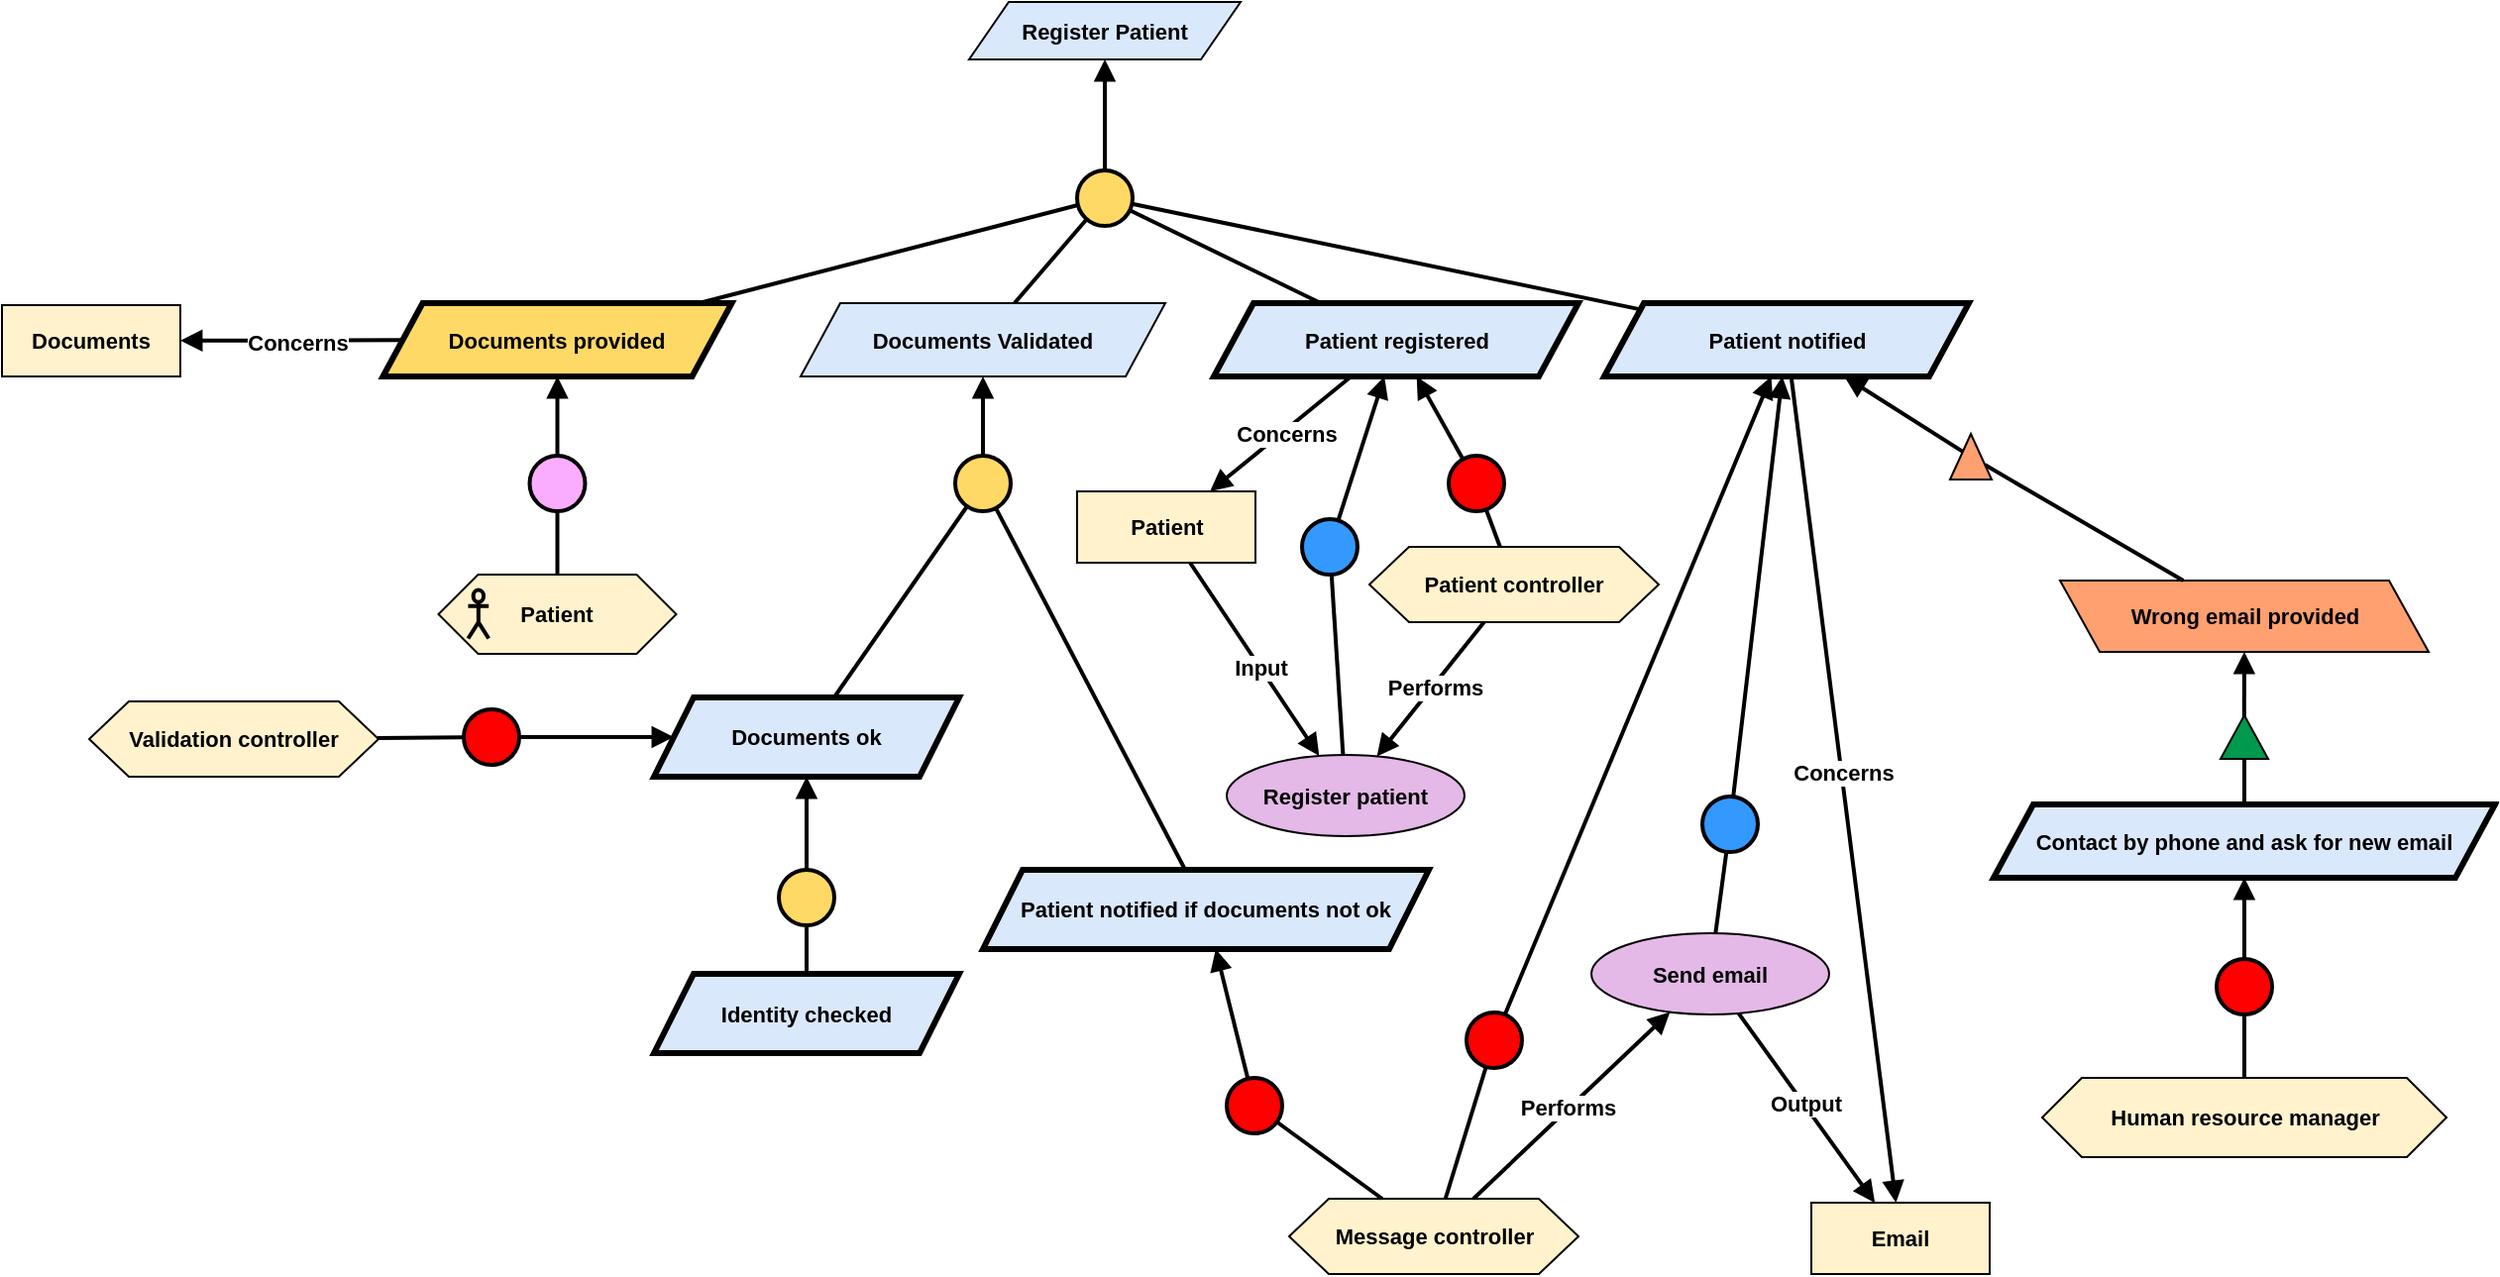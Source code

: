<mxfile version="24.4.6" type="github">
  <diagram name="Page-1" id="sjmpsNY5L6zh5_jfOdno">
    <mxGraphModel dx="7516" dy="-221" grid="0" gridSize="10" guides="1" tooltips="1" connect="1" arrows="1" fold="1" page="0" pageScale="1" pageWidth="827" pageHeight="1169" math="0" shadow="0">
      <root>
        <mxCell id="0" />
        <mxCell id="1" parent="0" />
        <mxCell id="cORzpHbghhknyhfRVdVj-2" value="&lt;b&gt;Register Patient&lt;/b&gt;" style="shape=parallelogram;perimeter=parallelogramPerimeter;whiteSpace=wrap;html=1;fixedSize=1;fillColor=#dae8fc;strokeColor=#000000;fontFamily=Helvetica;fontSize=11;fontColor=default;labelBackgroundColor=none;" parent="1" vertex="1">
          <mxGeometry x="-5650" y="1162" width="137" height="29" as="geometry" />
        </mxCell>
        <mxCell id="cORzpHbghhknyhfRVdVj-12" value="" style="ellipse;whiteSpace=wrap;html=1;aspect=fixed;fillColor=#FFD966;strokeWidth=2;" parent="1" vertex="1">
          <mxGeometry x="-5595.5" y="1247" width="28" height="28" as="geometry" />
        </mxCell>
        <mxCell id="cORzpHbghhknyhfRVdVj-13" value="" style="endArrow=block;html=1;rounded=0;endFill=1;strokeWidth=2;" parent="1" source="cORzpHbghhknyhfRVdVj-12" target="cORzpHbghhknyhfRVdVj-2" edge="1">
          <mxGeometry width="50" height="50" relative="1" as="geometry">
            <mxPoint x="-4705.505" y="1146.972" as="sourcePoint" />
            <mxPoint x="-4709.5" y="1102" as="targetPoint" />
          </mxGeometry>
        </mxCell>
        <mxCell id="cORzpHbghhknyhfRVdVj-14" value="" style="endArrow=none;html=1;rounded=0;strokeWidth=2;" parent="1" source="cORzpHbghhknyhfRVdVj-17" target="cORzpHbghhknyhfRVdVj-12" edge="1">
          <mxGeometry width="50" height="50" relative="1" as="geometry">
            <mxPoint x="-5272.871" y="1310" as="sourcePoint" />
            <mxPoint x="-4884" y="1219" as="targetPoint" />
          </mxGeometry>
        </mxCell>
        <mxCell id="cORzpHbghhknyhfRVdVj-15" value="&lt;b&gt;Documents Validated&lt;/b&gt;" style="shape=parallelogram;perimeter=parallelogramPerimeter;whiteSpace=wrap;html=1;fixedSize=1;fillColor=#dae8fc;strokeColor=#000000;strokeWidth=1;fontFamily=Helvetica;fontSize=11;fontColor=default;labelBackgroundColor=none;" parent="1" vertex="1">
          <mxGeometry x="-5735" y="1314" width="184" height="37" as="geometry" />
        </mxCell>
        <mxCell id="cORzpHbghhknyhfRVdVj-16" value="" style="endArrow=none;html=1;rounded=0;strokeWidth=2;" parent="1" source="cORzpHbghhknyhfRVdVj-15" target="cORzpHbghhknyhfRVdVj-12" edge="1">
          <mxGeometry width="50" height="50" relative="1" as="geometry">
            <mxPoint x="-5164" y="1333" as="sourcePoint" />
            <mxPoint x="-5106" y="1275" as="targetPoint" />
          </mxGeometry>
        </mxCell>
        <mxCell id="cORzpHbghhknyhfRVdVj-17" value="&lt;b&gt;Documents provided&lt;/b&gt;" style="shape=parallelogram;perimeter=parallelogramPerimeter;whiteSpace=wrap;html=1;fixedSize=1;fillColor=#FFD966;strokeColor=#000000;strokeWidth=3;fontFamily=Helvetica;fontSize=11;fontColor=default;labelBackgroundColor=none;" parent="1" vertex="1">
          <mxGeometry x="-5945.75" y="1314" width="176" height="37" as="geometry" />
        </mxCell>
        <mxCell id="cORzpHbghhknyhfRVdVj-18" value="" style="ellipse;whiteSpace=wrap;html=1;aspect=fixed;fillColor=#FAADFF;strokeWidth=2;fontFamily=Helvetica;fontSize=11;fontColor=default;labelBackgroundColor=default;" parent="1" vertex="1">
          <mxGeometry x="-5871.75" y="1391" width="28" height="28" as="geometry" />
        </mxCell>
        <mxCell id="cORzpHbghhknyhfRVdVj-19" value="" style="endArrow=block;html=1;rounded=0;endFill=1;strokeWidth=2;strokeColor=default;align=center;verticalAlign=middle;fontFamily=Helvetica;fontSize=11;fontColor=default;labelBackgroundColor=default;" parent="1" source="cORzpHbghhknyhfRVdVj-18" target="cORzpHbghhknyhfRVdVj-17" edge="1">
          <mxGeometry width="50" height="50" relative="1" as="geometry">
            <mxPoint x="-5947.005" y="1464.972" as="sourcePoint" />
            <mxPoint x="-5951" y="1420" as="targetPoint" />
          </mxGeometry>
        </mxCell>
        <mxCell id="cORzpHbghhknyhfRVdVj-20" value="" style="endArrow=none;html=1;rounded=0;strokeWidth=2;strokeColor=default;align=center;verticalAlign=middle;fontFamily=Helvetica;fontSize=11;fontColor=default;labelBackgroundColor=default;" parent="1" source="cORzpHbghhknyhfRVdVj-26" target="cORzpHbghhknyhfRVdVj-18" edge="1">
          <mxGeometry width="50" height="50" relative="1" as="geometry">
            <mxPoint x="-5808.356" y="1507.5" as="sourcePoint" />
            <mxPoint x="-5923" y="1463" as="targetPoint" />
            <Array as="points" />
          </mxGeometry>
        </mxCell>
        <mxCell id="cORzpHbghhknyhfRVdVj-25" value="" style="group" parent="1" vertex="1" connectable="0">
          <mxGeometry x="-5917.75" y="1451" width="120" height="40" as="geometry" />
        </mxCell>
        <mxCell id="cORzpHbghhknyhfRVdVj-26" value="&lt;div&gt;&lt;b&gt;Patient&lt;/b&gt;&lt;/div&gt;" style="shape=hexagon;perimeter=hexagonPerimeter2;whiteSpace=wrap;html=1;fixedSize=1;fillColor=#FFF2CC;fontFamily=Helvetica;fontSize=11;fontColor=default;labelBackgroundColor=none;" parent="cORzpHbghhknyhfRVdVj-25" vertex="1">
          <mxGeometry width="120" height="40" as="geometry" />
        </mxCell>
        <mxCell id="cORzpHbghhknyhfRVdVj-27" value="" style="shape=umlActor;verticalLabelPosition=bottom;verticalAlign=top;html=1;outlineConnect=0;fillColor=none;strokeWidth=2;fontFamily=Helvetica;fontSize=11;fontColor=default;labelBackgroundColor=default;" parent="cORzpHbghhknyhfRVdVj-25" vertex="1">
          <mxGeometry x="14.983" y="7.75" width="10.373" height="24.5" as="geometry" />
        </mxCell>
        <mxCell id="cORzpHbghhknyhfRVdVj-79" value="&lt;div&gt;&lt;b&gt;Validation controller&lt;/b&gt;&lt;/div&gt;" style="shape=hexagon;perimeter=hexagonPerimeter2;whiteSpace=wrap;html=1;fixedSize=1;fillColor=#FFF2CC;fontFamily=Helvetica;fontSize=11;fontColor=default;labelBackgroundColor=none;" parent="1" vertex="1">
          <mxGeometry x="-6094" y="1515" width="146" height="38" as="geometry" />
        </mxCell>
        <mxCell id="cORzpHbghhknyhfRVdVj-80" value="&lt;div&gt;&lt;b&gt;Message controller&lt;/b&gt;&lt;/div&gt;" style="shape=hexagon;perimeter=hexagonPerimeter2;whiteSpace=wrap;html=1;fixedSize=1;fillColor=#FFF2CC;fontFamily=Helvetica;fontSize=11;fontColor=default;labelBackgroundColor=none;" parent="1" vertex="1">
          <mxGeometry x="-5488.5" y="1766" width="146" height="38" as="geometry" />
        </mxCell>
        <mxCell id="cORzpHbghhknyhfRVdVj-84" value="" style="ellipse;whiteSpace=wrap;html=1;aspect=fixed;fillColor=#FF0000;strokeWidth=2;" parent="1" vertex="1">
          <mxGeometry x="-5520" y="1705" width="28" height="28" as="geometry" />
        </mxCell>
        <mxCell id="cORzpHbghhknyhfRVdVj-85" value="" style="endArrow=block;html=1;rounded=0;endFill=1;strokeWidth=2;" parent="1" source="cORzpHbghhknyhfRVdVj-84" target="cORzpHbghhknyhfRVdVj-89" edge="1">
          <mxGeometry width="50" height="50" relative="1" as="geometry">
            <mxPoint x="-5170" y="1589.5" as="sourcePoint" />
            <mxPoint x="-5280" y="1363" as="targetPoint" />
          </mxGeometry>
        </mxCell>
        <mxCell id="cORzpHbghhknyhfRVdVj-86" value="&lt;b&gt;Documents ok&lt;/b&gt;" style="shape=parallelogram;perimeter=parallelogramPerimeter;whiteSpace=wrap;html=1;fixedSize=1;fillColor=#dae8fc;strokeColor=#000000;fontFamily=Helvetica;fontSize=11;fontColor=default;labelBackgroundColor=none;strokeWidth=3;" parent="1" vertex="1">
          <mxGeometry x="-5809" y="1513" width="154" height="40" as="geometry" />
        </mxCell>
        <mxCell id="cORzpHbghhknyhfRVdVj-87" value="" style="ellipse;whiteSpace=wrap;html=1;aspect=fixed;fillColor=#FFD966;strokeWidth=2;" parent="1" vertex="1">
          <mxGeometry x="-5657" y="1391" width="28" height="28" as="geometry" />
        </mxCell>
        <mxCell id="cORzpHbghhknyhfRVdVj-88" value="" style="endArrow=none;html=1;rounded=0;strokeWidth=2;" parent="1" source="cORzpHbghhknyhfRVdVj-86" target="cORzpHbghhknyhfRVdVj-87" edge="1">
          <mxGeometry width="50" height="50" relative="1" as="geometry">
            <mxPoint x="-5774.847" y="1484.5" as="sourcePoint" />
            <mxPoint x="-5788" y="1417.5" as="targetPoint" />
          </mxGeometry>
        </mxCell>
        <mxCell id="cORzpHbghhknyhfRVdVj-89" value="&lt;b&gt;Patient notified if documents not ok&lt;/b&gt;" style="shape=parallelogram;perimeter=parallelogramPerimeter;whiteSpace=wrap;html=1;fixedSize=1;fillColor=#dae8fc;strokeColor=#000000;strokeWidth=3;fontFamily=Helvetica;fontSize=11;fontColor=default;labelBackgroundColor=none;" parent="1" vertex="1">
          <mxGeometry x="-5643" y="1600" width="225" height="40" as="geometry" />
        </mxCell>
        <mxCell id="cORzpHbghhknyhfRVdVj-90" value="" style="endArrow=none;html=1;rounded=0;strokeWidth=2;" parent="1" source="cORzpHbghhknyhfRVdVj-89" target="cORzpHbghhknyhfRVdVj-87" edge="1">
          <mxGeometry width="50" height="50" relative="1" as="geometry">
            <mxPoint x="-5489.942" y="1486" as="sourcePoint" />
            <mxPoint x="-5811" y="1449.5" as="targetPoint" />
          </mxGeometry>
        </mxCell>
        <mxCell id="cORzpHbghhknyhfRVdVj-91" value="" style="endArrow=none;html=1;rounded=0;strokeWidth=2;" parent="1" source="cORzpHbghhknyhfRVdVj-80" target="cORzpHbghhknyhfRVdVj-84" edge="1">
          <mxGeometry width="50" height="50" relative="1" as="geometry">
            <mxPoint x="-5264.5" y="1699" as="sourcePoint" />
            <mxPoint x="-5264.5" y="1667" as="targetPoint" />
          </mxGeometry>
        </mxCell>
        <mxCell id="cORzpHbghhknyhfRVdVj-102" value="" style="endArrow=block;html=1;rounded=0;endFill=1;strokeWidth=2;" parent="1" source="cORzpHbghhknyhfRVdVj-87" target="cORzpHbghhknyhfRVdVj-15" edge="1">
          <mxGeometry width="50" height="50" relative="1" as="geometry">
            <mxPoint x="-5642.75" y="1396.5" as="sourcePoint" />
            <mxPoint x="-5597" y="1331.5" as="targetPoint" />
          </mxGeometry>
        </mxCell>
        <mxCell id="cORzpHbghhknyhfRVdVj-106" value="&lt;b&gt;Identity checked&lt;/b&gt;" style="shape=parallelogram;perimeter=parallelogramPerimeter;whiteSpace=wrap;html=1;fixedSize=1;fillColor=#dae8fc;strokeColor=#000000;fontFamily=Helvetica;fontSize=11;fontColor=default;labelBackgroundColor=none;strokeWidth=3;" parent="1" vertex="1">
          <mxGeometry x="-5809" y="1652.5" width="154" height="40" as="geometry" />
        </mxCell>
        <mxCell id="cORzpHbghhknyhfRVdVj-108" value="" style="endArrow=none;html=1;rounded=0;strokeWidth=2;" parent="1" source="cORzpHbghhknyhfRVdVj-106" target="cORzpHbghhknyhfRVdVj-109" edge="1">
          <mxGeometry width="50" height="50" relative="1" as="geometry">
            <mxPoint x="-5847" y="1686" as="sourcePoint" />
            <mxPoint x="-5748.714" y="1621.667" as="targetPoint" />
          </mxGeometry>
        </mxCell>
        <mxCell id="cORzpHbghhknyhfRVdVj-109" value="" style="ellipse;whiteSpace=wrap;html=1;aspect=fixed;fillColor=#FFD966;strokeWidth=2;" parent="1" vertex="1">
          <mxGeometry x="-5746" y="1600" width="28" height="28" as="geometry" />
        </mxCell>
        <mxCell id="cORzpHbghhknyhfRVdVj-114" value="" style="endArrow=block;html=1;rounded=0;endFill=1;strokeWidth=2;" parent="1" source="cORzpHbghhknyhfRVdVj-109" target="cORzpHbghhknyhfRVdVj-86" edge="1">
          <mxGeometry width="50" height="50" relative="1" as="geometry">
            <mxPoint x="-5575.452" y="1571.12" as="sourcePoint" />
            <mxPoint x="-5564" y="1522" as="targetPoint" />
          </mxGeometry>
        </mxCell>
        <mxCell id="QZRgFoaPWHzqPFfr4_el-1" value="&lt;b&gt;Patient registered&lt;/b&gt;" style="shape=parallelogram;perimeter=parallelogramPerimeter;whiteSpace=wrap;html=1;fixedSize=1;fillColor=#dae8fc;strokeColor=#000000;strokeWidth=3;fontFamily=Helvetica;fontSize=11;fontColor=default;labelBackgroundColor=none;" parent="1" vertex="1">
          <mxGeometry x="-5526.5" y="1314" width="184" height="37" as="geometry" />
        </mxCell>
        <mxCell id="QZRgFoaPWHzqPFfr4_el-2" value="" style="endArrow=none;html=1;rounded=0;strokeWidth=2;" parent="1" source="QZRgFoaPWHzqPFfr4_el-1" target="cORzpHbghhknyhfRVdVj-12" edge="1">
          <mxGeometry width="50" height="50" relative="1" as="geometry">
            <mxPoint x="-5434" y="1320" as="sourcePoint" />
            <mxPoint x="-5558" y="1276" as="targetPoint" />
          </mxGeometry>
        </mxCell>
        <mxCell id="QZRgFoaPWHzqPFfr4_el-3" value="&lt;b&gt;Patient notified&lt;/b&gt;" style="shape=parallelogram;perimeter=parallelogramPerimeter;whiteSpace=wrap;html=1;fixedSize=1;fillColor=#dae8fc;strokeColor=#000000;strokeWidth=3;fontFamily=Helvetica;fontSize=11;fontColor=default;labelBackgroundColor=none;" parent="1" vertex="1">
          <mxGeometry x="-5329.5" y="1314" width="184" height="37" as="geometry" />
        </mxCell>
        <mxCell id="QZRgFoaPWHzqPFfr4_el-5" value="" style="endArrow=none;html=1;rounded=0;strokeWidth=2;" parent="1" source="QZRgFoaPWHzqPFfr4_el-3" target="cORzpHbghhknyhfRVdVj-12" edge="1">
          <mxGeometry width="50" height="50" relative="1" as="geometry">
            <mxPoint x="-5115" y="1269" as="sourcePoint" />
            <mxPoint x="-5523" y="1214" as="targetPoint" />
          </mxGeometry>
        </mxCell>
        <mxCell id="QZRgFoaPWHzqPFfr4_el-6" value="" style="ellipse;whiteSpace=wrap;html=1;aspect=fixed;fillColor=#FF0000;strokeWidth=2;" parent="1" vertex="1">
          <mxGeometry x="-5399" y="1672" width="28" height="28" as="geometry" />
        </mxCell>
        <mxCell id="QZRgFoaPWHzqPFfr4_el-7" value="" style="endArrow=block;html=1;rounded=0;endFill=1;strokeWidth=2;" parent="1" source="QZRgFoaPWHzqPFfr4_el-6" target="QZRgFoaPWHzqPFfr4_el-3" edge="1">
          <mxGeometry width="50" height="50" relative="1" as="geometry">
            <mxPoint x="-4998.005" y="1537.972" as="sourcePoint" />
            <mxPoint x="-5002" y="1493" as="targetPoint" />
          </mxGeometry>
        </mxCell>
        <mxCell id="QZRgFoaPWHzqPFfr4_el-8" value="" style="endArrow=none;html=1;rounded=0;strokeWidth=2;" parent="1" source="cORzpHbghhknyhfRVdVj-80" target="QZRgFoaPWHzqPFfr4_el-6" edge="1">
          <mxGeometry width="50" height="50" relative="1" as="geometry">
            <mxPoint x="-4999" y="1574" as="sourcePoint" />
            <mxPoint x="-4974" y="1510" as="targetPoint" />
          </mxGeometry>
        </mxCell>
        <mxCell id="QZRgFoaPWHzqPFfr4_el-9" value="&lt;div&gt;&lt;b&gt;Patient controller&lt;/b&gt;&lt;/div&gt;" style="shape=hexagon;perimeter=hexagonPerimeter2;whiteSpace=wrap;html=1;fixedSize=1;fillColor=#FFF2CC;fontFamily=Helvetica;fontSize=11;fontColor=default;labelBackgroundColor=none;" parent="1" vertex="1">
          <mxGeometry x="-5448" y="1437" width="146" height="38" as="geometry" />
        </mxCell>
        <mxCell id="QZRgFoaPWHzqPFfr4_el-10" value="" style="ellipse;whiteSpace=wrap;html=1;aspect=fixed;fillColor=#FF0000;strokeWidth=2;" parent="1" vertex="1">
          <mxGeometry x="-5408" y="1391" width="28" height="28" as="geometry" />
        </mxCell>
        <mxCell id="QZRgFoaPWHzqPFfr4_el-11" value="" style="endArrow=block;html=1;rounded=0;endFill=1;strokeWidth=2;" parent="1" source="QZRgFoaPWHzqPFfr4_el-10" target="QZRgFoaPWHzqPFfr4_el-1" edge="1">
          <mxGeometry width="50" height="50" relative="1" as="geometry">
            <mxPoint x="-5166.505" y="1421.972" as="sourcePoint" />
            <mxPoint x="-5170.5" y="1377" as="targetPoint" />
          </mxGeometry>
        </mxCell>
        <mxCell id="QZRgFoaPWHzqPFfr4_el-12" value="" style="endArrow=none;html=1;rounded=0;strokeWidth=2;" parent="1" source="QZRgFoaPWHzqPFfr4_el-9" target="QZRgFoaPWHzqPFfr4_el-10" edge="1">
          <mxGeometry width="50" height="50" relative="1" as="geometry">
            <mxPoint x="-5202.5" y="1485" as="sourcePoint" />
            <mxPoint x="-5177.5" y="1421" as="targetPoint" />
          </mxGeometry>
        </mxCell>
        <mxCell id="1ATSbSSbiKv9nc9IF53k-1" value="Wrong email provided" style="shape=parallelogram;perimeter=parallelogramPerimeter;whiteSpace=wrap;html=1;fixedSize=1;fillColor=#FFA070;fontStyle=1;fontFamily=Helvetica;fontSize=11;fontColor=default;labelBackgroundColor=none;flipH=1;flipV=0;" parent="1" vertex="1">
          <mxGeometry x="-5099.5" y="1454" width="186" height="36" as="geometry" />
        </mxCell>
        <mxCell id="1ATSbSSbiKv9nc9IF53k-6" value="" style="endArrow=block;html=1;rounded=0;endFill=1;strokeWidth=2;" parent="1" source="1ATSbSSbiKv9nc9IF53k-8" target="QZRgFoaPWHzqPFfr4_el-3" edge="1">
          <mxGeometry width="50" height="50" relative="1" as="geometry">
            <mxPoint x="-5033" y="1392" as="sourcePoint" />
            <mxPoint x="-5042" y="1360" as="targetPoint" />
          </mxGeometry>
        </mxCell>
        <mxCell id="1ATSbSSbiKv9nc9IF53k-7" value="" style="endArrow=none;html=1;rounded=0;strokeWidth=2;" parent="1" source="1ATSbSSbiKv9nc9IF53k-1" target="1ATSbSSbiKv9nc9IF53k-8" edge="1">
          <mxGeometry width="50" height="50" relative="1" as="geometry">
            <mxPoint x="-4857" y="1317" as="sourcePoint" />
            <mxPoint x="-4858.756" y="1277.998" as="targetPoint" />
          </mxGeometry>
        </mxCell>
        <mxCell id="1ATSbSSbiKv9nc9IF53k-8" value="" style="triangle;whiteSpace=wrap;html=1;rotation=-90;fillColor=#FFA070;strokeColor=default;" parent="1" vertex="1">
          <mxGeometry x="-5156" y="1381" width="23" height="21" as="geometry" />
        </mxCell>
        <mxCell id="1ATSbSSbiKv9nc9IF53k-12" value="&lt;b&gt;Contact by phone and ask for new email&lt;/b&gt;" style="shape=parallelogram;perimeter=parallelogramPerimeter;whiteSpace=wrap;html=1;fixedSize=1;fillColor=#dae8fc;strokeColor=#000000;strokeWidth=3;fontFamily=Helvetica;fontSize=11;fontColor=default;labelBackgroundColor=none;" parent="1" vertex="1">
          <mxGeometry x="-5133" y="1567" width="253" height="37" as="geometry" />
        </mxCell>
        <mxCell id="1ATSbSSbiKv9nc9IF53k-13" value="" style="endArrow=block;html=1;rounded=0;endFill=1;strokeWidth=2;exitX=0.946;exitY=0.496;exitDx=0;exitDy=0;exitPerimeter=0;" parent="1" source="1ATSbSSbiKv9nc9IF53k-15" target="1ATSbSSbiKv9nc9IF53k-1" edge="1">
          <mxGeometry width="50" height="50" relative="1" as="geometry">
            <mxPoint x="-4927.5" y="1503" as="sourcePoint" />
            <mxPoint x="-4936.5" y="1471" as="targetPoint" />
          </mxGeometry>
        </mxCell>
        <mxCell id="1ATSbSSbiKv9nc9IF53k-14" value="" style="endArrow=none;html=1;rounded=0;strokeWidth=2;" parent="1" source="1ATSbSSbiKv9nc9IF53k-12" target="1ATSbSSbiKv9nc9IF53k-15" edge="1">
          <mxGeometry width="50" height="50" relative="1" as="geometry">
            <mxPoint x="-4935.5" y="1577" as="sourcePoint" />
            <mxPoint x="-4937.256" y="1537.998" as="targetPoint" />
          </mxGeometry>
        </mxCell>
        <mxCell id="1ATSbSSbiKv9nc9IF53k-15" value="" style="triangle;whiteSpace=wrap;html=1;rotation=-90;fillColor=#00994D;" parent="1" vertex="1">
          <mxGeometry x="-5017.5" y="1521" width="22" height="24" as="geometry" />
        </mxCell>
        <mxCell id="1ATSbSSbiKv9nc9IF53k-17" value="" style="ellipse;whiteSpace=wrap;html=1;aspect=fixed;fillColor=#FF0000;strokeWidth=2;" parent="1" vertex="1">
          <mxGeometry x="-5020.5" y="1645" width="28" height="28" as="geometry" />
        </mxCell>
        <mxCell id="1ATSbSSbiKv9nc9IF53k-18" value="" style="endArrow=block;html=1;rounded=0;endFill=1;strokeWidth=2;" parent="1" source="1ATSbSSbiKv9nc9IF53k-17" target="1ATSbSSbiKv9nc9IF53k-12" edge="1">
          <mxGeometry width="50" height="50" relative="1" as="geometry">
            <mxPoint x="-4992.505" y="1692.972" as="sourcePoint" />
            <mxPoint x="-4996.5" y="1648" as="targetPoint" />
          </mxGeometry>
        </mxCell>
        <mxCell id="1ATSbSSbiKv9nc9IF53k-19" value="" style="endArrow=none;html=1;rounded=0;strokeWidth=2;" parent="1" source="1ATSbSSbiKv9nc9IF53k-45" target="1ATSbSSbiKv9nc9IF53k-17" edge="1">
          <mxGeometry width="50" height="50" relative="1" as="geometry">
            <mxPoint x="-5006.5" y="1760" as="sourcePoint" />
            <mxPoint x="-4980.5" y="1691" as="targetPoint" />
          </mxGeometry>
        </mxCell>
        <mxCell id="1ATSbSSbiKv9nc9IF53k-25" value="&lt;b&gt;Register patient&lt;/b&gt;" style="ellipse;whiteSpace=wrap;html=1;fillColor=#E4B9E7;strokeColor=#000000;fontFamily=Helvetica;fontSize=11;fontColor=default;labelBackgroundColor=none;" parent="1" vertex="1">
          <mxGeometry x="-5520" y="1542" width="120" height="41" as="geometry" />
        </mxCell>
        <mxCell id="1ATSbSSbiKv9nc9IF53k-26" value="" style="ellipse;whiteSpace=wrap;html=1;aspect=fixed;fillColor=#3399FF;strokeWidth=2;" parent="1" vertex="1">
          <mxGeometry x="-5482" y="1423" width="28" height="28" as="geometry" />
        </mxCell>
        <mxCell id="1ATSbSSbiKv9nc9IF53k-27" value="" style="endArrow=block;html=1;rounded=0;endFill=1;strokeWidth=2;" parent="1" source="1ATSbSSbiKv9nc9IF53k-26" target="QZRgFoaPWHzqPFfr4_el-1" edge="1">
          <mxGeometry width="50" height="50" relative="1" as="geometry">
            <mxPoint x="-5890.005" y="1529.472" as="sourcePoint" />
            <mxPoint x="-5894" y="1484.5" as="targetPoint" />
          </mxGeometry>
        </mxCell>
        <mxCell id="1ATSbSSbiKv9nc9IF53k-28" value="" style="endArrow=none;html=1;rounded=0;strokeWidth=2;" parent="1" source="1ATSbSSbiKv9nc9IF53k-25" target="1ATSbSSbiKv9nc9IF53k-26" edge="1">
          <mxGeometry width="50" height="50" relative="1" as="geometry">
            <mxPoint x="-5891" y="1591.5" as="sourcePoint" />
            <mxPoint x="-5866" y="1527.5" as="targetPoint" />
          </mxGeometry>
        </mxCell>
        <mxCell id="1ATSbSSbiKv9nc9IF53k-31" value="&lt;b&gt;Patient&lt;/b&gt;" style="rounded=0;whiteSpace=wrap;html=1;fillColor=#FFF2CC;fontFamily=Helvetica;fontSize=11;fontColor=default;labelBackgroundColor=none;" parent="1" vertex="1">
          <mxGeometry x="-5595.5" y="1409" width="90" height="36" as="geometry" />
        </mxCell>
        <mxCell id="1ATSbSSbiKv9nc9IF53k-32" value="" style="endArrow=block;html=1;rounded=0;endFill=1;strokeWidth=2;" parent="1" source="1ATSbSSbiKv9nc9IF53k-31" target="1ATSbSSbiKv9nc9IF53k-25" edge="1">
          <mxGeometry width="50" height="50" relative="1" as="geometry">
            <mxPoint x="-6132" y="1793.5" as="sourcePoint" />
            <mxPoint x="-6322" y="1794.5" as="targetPoint" />
          </mxGeometry>
        </mxCell>
        <mxCell id="1ATSbSSbiKv9nc9IF53k-33" value="&lt;b&gt;Input&lt;/b&gt;" style="edgeLabel;html=1;align=center;verticalAlign=middle;resizable=0;points=[];" parent="1ATSbSSbiKv9nc9IF53k-32" vertex="1" connectable="0">
          <mxGeometry x="0.072" relative="1" as="geometry">
            <mxPoint as="offset" />
          </mxGeometry>
        </mxCell>
        <mxCell id="1ATSbSSbiKv9nc9IF53k-34" value="&lt;b&gt;Email&lt;/b&gt;" style="rounded=0;whiteSpace=wrap;html=1;fillColor=#FFF2CC;fontFamily=Helvetica;fontSize=11;fontColor=default;labelBackgroundColor=none;" parent="1" vertex="1">
          <mxGeometry x="-5225" y="1768" width="90" height="36" as="geometry" />
        </mxCell>
        <mxCell id="1ATSbSSbiKv9nc9IF53k-35" value="" style="endArrow=block;html=1;rounded=0;endFill=1;strokeWidth=2;" parent="1" source="QZRgFoaPWHzqPFfr4_el-3" target="1ATSbSSbiKv9nc9IF53k-34" edge="1">
          <mxGeometry width="50" height="50" relative="1" as="geometry">
            <mxPoint x="-5105.5" y="1423" as="sourcePoint" />
            <mxPoint x="-5199.5" y="1361" as="targetPoint" />
          </mxGeometry>
        </mxCell>
        <mxCell id="1ATSbSSbiKv9nc9IF53k-36" value="&lt;b&gt;Concerns&lt;/b&gt;" style="edgeLabel;html=1;align=center;verticalAlign=middle;resizable=0;points=[];" parent="1ATSbSSbiKv9nc9IF53k-35" vertex="1" connectable="0">
          <mxGeometry x="-0.044" y="1" relative="1" as="geometry">
            <mxPoint as="offset" />
          </mxGeometry>
        </mxCell>
        <mxCell id="1ATSbSSbiKv9nc9IF53k-37" value="&lt;b&gt;Send email&lt;/b&gt;" style="ellipse;whiteSpace=wrap;html=1;fillColor=#E4B9E7;strokeColor=#000000;fontFamily=Helvetica;fontSize=11;fontColor=default;labelBackgroundColor=none;" parent="1" vertex="1">
          <mxGeometry x="-5336" y="1632" width="120" height="41" as="geometry" />
        </mxCell>
        <mxCell id="1ATSbSSbiKv9nc9IF53k-38" value="" style="endArrow=block;html=1;rounded=0;endFill=1;strokeWidth=2;" parent="1" source="1ATSbSSbiKv9nc9IF53k-37" target="1ATSbSSbiKv9nc9IF53k-34" edge="1">
          <mxGeometry width="50" height="50" relative="1" as="geometry">
            <mxPoint x="-4968" y="1667.13" as="sourcePoint" />
            <mxPoint x="-5270" y="1750" as="targetPoint" />
          </mxGeometry>
        </mxCell>
        <mxCell id="1ATSbSSbiKv9nc9IF53k-39" value="&lt;b&gt;Output&lt;/b&gt;" style="edgeLabel;html=1;align=center;verticalAlign=middle;resizable=0;points=[];" parent="1ATSbSSbiKv9nc9IF53k-38" vertex="1" connectable="0">
          <mxGeometry x="-0.044" y="1" relative="1" as="geometry">
            <mxPoint as="offset" />
          </mxGeometry>
        </mxCell>
        <mxCell id="1ATSbSSbiKv9nc9IF53k-40" value="" style="ellipse;whiteSpace=wrap;html=1;aspect=fixed;fillColor=#3399FF;strokeWidth=2;" parent="1" vertex="1">
          <mxGeometry x="-5280" y="1563" width="28" height="28" as="geometry" />
        </mxCell>
        <mxCell id="1ATSbSSbiKv9nc9IF53k-41" value="" style="endArrow=block;html=1;rounded=0;endFill=1;strokeWidth=2;" parent="1" source="1ATSbSSbiKv9nc9IF53k-40" target="QZRgFoaPWHzqPFfr4_el-3" edge="1">
          <mxGeometry width="50" height="50" relative="1" as="geometry">
            <mxPoint x="-5157.505" y="1214.972" as="sourcePoint" />
            <mxPoint x="-5161.5" y="1170" as="targetPoint" />
          </mxGeometry>
        </mxCell>
        <mxCell id="1ATSbSSbiKv9nc9IF53k-42" value="" style="endArrow=none;html=1;rounded=0;strokeWidth=2;" parent="1" source="1ATSbSSbiKv9nc9IF53k-37" target="1ATSbSSbiKv9nc9IF53k-40" edge="1">
          <mxGeometry width="50" height="50" relative="1" as="geometry">
            <mxPoint x="-5182" y="1688" as="sourcePoint" />
            <mxPoint x="-5157" y="1624" as="targetPoint" />
          </mxGeometry>
        </mxCell>
        <mxCell id="1ATSbSSbiKv9nc9IF53k-44" value="" style="group;fontFamily=Helvetica;fontSize=11;fontColor=default;labelBackgroundColor=default;" parent="1" vertex="1" connectable="0">
          <mxGeometry x="-5108.5" y="1705" width="204" height="40" as="geometry" />
        </mxCell>
        <mxCell id="1ATSbSSbiKv9nc9IF53k-45" value="&lt;b&gt;Human resource manager&lt;/b&gt;" style="shape=hexagon;perimeter=hexagonPerimeter2;whiteSpace=wrap;html=1;fixedSize=1;fillColor=#FFF2CC;fontFamily=Helvetica;fontSize=11;fontColor=default;labelBackgroundColor=none;" parent="1ATSbSSbiKv9nc9IF53k-44" vertex="1">
          <mxGeometry width="204" height="40" as="geometry" />
        </mxCell>
        <mxCell id="1ATSbSSbiKv9nc9IF53k-47" value="" style="endArrow=block;html=1;rounded=0;endFill=1;strokeWidth=2;" parent="1" source="cORzpHbghhknyhfRVdVj-80" target="1ATSbSSbiKv9nc9IF53k-37" edge="1">
          <mxGeometry width="50" height="50" relative="1" as="geometry">
            <mxPoint x="-5237" y="1798" as="sourcePoint" />
            <mxPoint x="-5322" y="1808" as="targetPoint" />
          </mxGeometry>
        </mxCell>
        <mxCell id="1ATSbSSbiKv9nc9IF53k-48" value="&lt;b&gt;Performs&lt;/b&gt;" style="edgeLabel;html=1;align=center;verticalAlign=middle;resizable=0;points=[];" parent="1ATSbSSbiKv9nc9IF53k-47" vertex="1" connectable="0">
          <mxGeometry x="-0.044" y="1" relative="1" as="geometry">
            <mxPoint as="offset" />
          </mxGeometry>
        </mxCell>
        <mxCell id="1ATSbSSbiKv9nc9IF53k-49" value="" style="ellipse;whiteSpace=wrap;html=1;aspect=fixed;fillColor=#FF0000;strokeWidth=2;" parent="1" vertex="1">
          <mxGeometry x="-5905" y="1519" width="28" height="28" as="geometry" />
        </mxCell>
        <mxCell id="1ATSbSSbiKv9nc9IF53k-50" value="" style="endArrow=block;html=1;rounded=0;endFill=1;strokeWidth=2;" parent="1" source="1ATSbSSbiKv9nc9IF53k-49" target="cORzpHbghhknyhfRVdVj-86" edge="1">
          <mxGeometry width="50" height="50" relative="1" as="geometry">
            <mxPoint x="-5937.005" y="1575.972" as="sourcePoint" />
            <mxPoint x="-5941" y="1531" as="targetPoint" />
          </mxGeometry>
        </mxCell>
        <mxCell id="1ATSbSSbiKv9nc9IF53k-51" value="" style="endArrow=none;html=1;rounded=0;strokeWidth=2;" parent="1" source="cORzpHbghhknyhfRVdVj-79" target="1ATSbSSbiKv9nc9IF53k-49" edge="1">
          <mxGeometry width="50" height="50" relative="1" as="geometry">
            <mxPoint x="-5938" y="1638" as="sourcePoint" />
            <mxPoint x="-5913" y="1574" as="targetPoint" />
          </mxGeometry>
        </mxCell>
        <mxCell id="1ATSbSSbiKv9nc9IF53k-53" value="" style="endArrow=block;html=1;rounded=0;endFill=1;strokeWidth=2;" parent="1" source="QZRgFoaPWHzqPFfr4_el-9" target="1ATSbSSbiKv9nc9IF53k-25" edge="1">
          <mxGeometry width="50" height="50" relative="1" as="geometry">
            <mxPoint x="-5713" y="1854" as="sourcePoint" />
            <mxPoint x="-5612" y="1753" as="targetPoint" />
          </mxGeometry>
        </mxCell>
        <mxCell id="1ATSbSSbiKv9nc9IF53k-54" value="&lt;b&gt;Performs&lt;/b&gt;" style="edgeLabel;html=1;align=center;verticalAlign=middle;resizable=0;points=[];" parent="1ATSbSSbiKv9nc9IF53k-53" vertex="1" connectable="0">
          <mxGeometry x="-0.044" y="1" relative="1" as="geometry">
            <mxPoint as="offset" />
          </mxGeometry>
        </mxCell>
        <mxCell id="XyxJ9AfwpTxkAvPbl_53-1" value="" style="endArrow=block;html=1;rounded=0;endFill=1;strokeWidth=2;" parent="1" source="QZRgFoaPWHzqPFfr4_el-1" target="1ATSbSSbiKv9nc9IF53k-31" edge="1">
          <mxGeometry width="50" height="50" relative="1" as="geometry">
            <mxPoint x="-6209.85" y="1196.5" as="sourcePoint" />
            <mxPoint x="-6156.85" y="1613.5" as="targetPoint" />
          </mxGeometry>
        </mxCell>
        <mxCell id="XyxJ9AfwpTxkAvPbl_53-2" value="&lt;b&gt;Concerns&lt;/b&gt;" style="edgeLabel;html=1;align=center;verticalAlign=middle;resizable=0;points=[];" parent="XyxJ9AfwpTxkAvPbl_53-1" vertex="1" connectable="0">
          <mxGeometry x="-0.044" y="1" relative="1" as="geometry">
            <mxPoint as="offset" />
          </mxGeometry>
        </mxCell>
        <mxCell id="fzOKRiq4ssw1M1AiJ8B_-1" value="&lt;b&gt;Documents&lt;/b&gt;" style="rounded=0;whiteSpace=wrap;html=1;fillColor=#FFF2CC;fontFamily=Helvetica;fontSize=11;fontColor=default;labelBackgroundColor=none;" parent="1" vertex="1">
          <mxGeometry x="-6138" y="1315" width="90" height="36" as="geometry" />
        </mxCell>
        <mxCell id="fzOKRiq4ssw1M1AiJ8B_-2" value="" style="endArrow=block;html=1;rounded=0;endFill=1;strokeWidth=2;" parent="1" source="cORzpHbghhknyhfRVdVj-17" target="fzOKRiq4ssw1M1AiJ8B_-1" edge="1">
          <mxGeometry width="50" height="50" relative="1" as="geometry">
            <mxPoint x="-6158" y="1301" as="sourcePoint" />
            <mxPoint x="-6105" y="1718" as="targetPoint" />
          </mxGeometry>
        </mxCell>
        <mxCell id="fzOKRiq4ssw1M1AiJ8B_-3" value="&lt;b&gt;Concerns&lt;/b&gt;" style="edgeLabel;html=1;align=center;verticalAlign=middle;resizable=0;points=[];" parent="fzOKRiq4ssw1M1AiJ8B_-2" vertex="1" connectable="0">
          <mxGeometry x="-0.044" y="1" relative="1" as="geometry">
            <mxPoint as="offset" />
          </mxGeometry>
        </mxCell>
      </root>
    </mxGraphModel>
  </diagram>
</mxfile>

